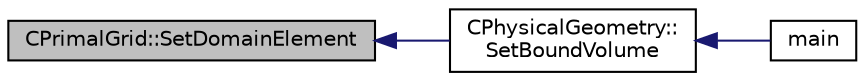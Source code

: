 digraph "CPrimalGrid::SetDomainElement"
{
  edge [fontname="Helvetica",fontsize="10",labelfontname="Helvetica",labelfontsize="10"];
  node [fontname="Helvetica",fontsize="10",shape=record];
  rankdir="LR";
  Node548 [label="CPrimalGrid::SetDomainElement",height=0.2,width=0.4,color="black", fillcolor="grey75", style="filled", fontcolor="black"];
  Node548 -> Node549 [dir="back",color="midnightblue",fontsize="10",style="solid",fontname="Helvetica"];
  Node549 [label="CPhysicalGeometry::\lSetBoundVolume",height=0.2,width=0.4,color="black", fillcolor="white", style="filled",URL="$class_c_physical_geometry.html#a33ea4a8ac4f136bd835b702a509d7d99",tooltip="Set the volume element associated to each boundary element. "];
  Node549 -> Node550 [dir="back",color="midnightblue",fontsize="10",style="solid",fontname="Helvetica"];
  Node550 [label="main",height=0.2,width=0.4,color="black", fillcolor="white", style="filled",URL="$_s_u2___m_s_h_8cpp.html#a0ddf1224851353fc92bfbff6f499fa97"];
}
